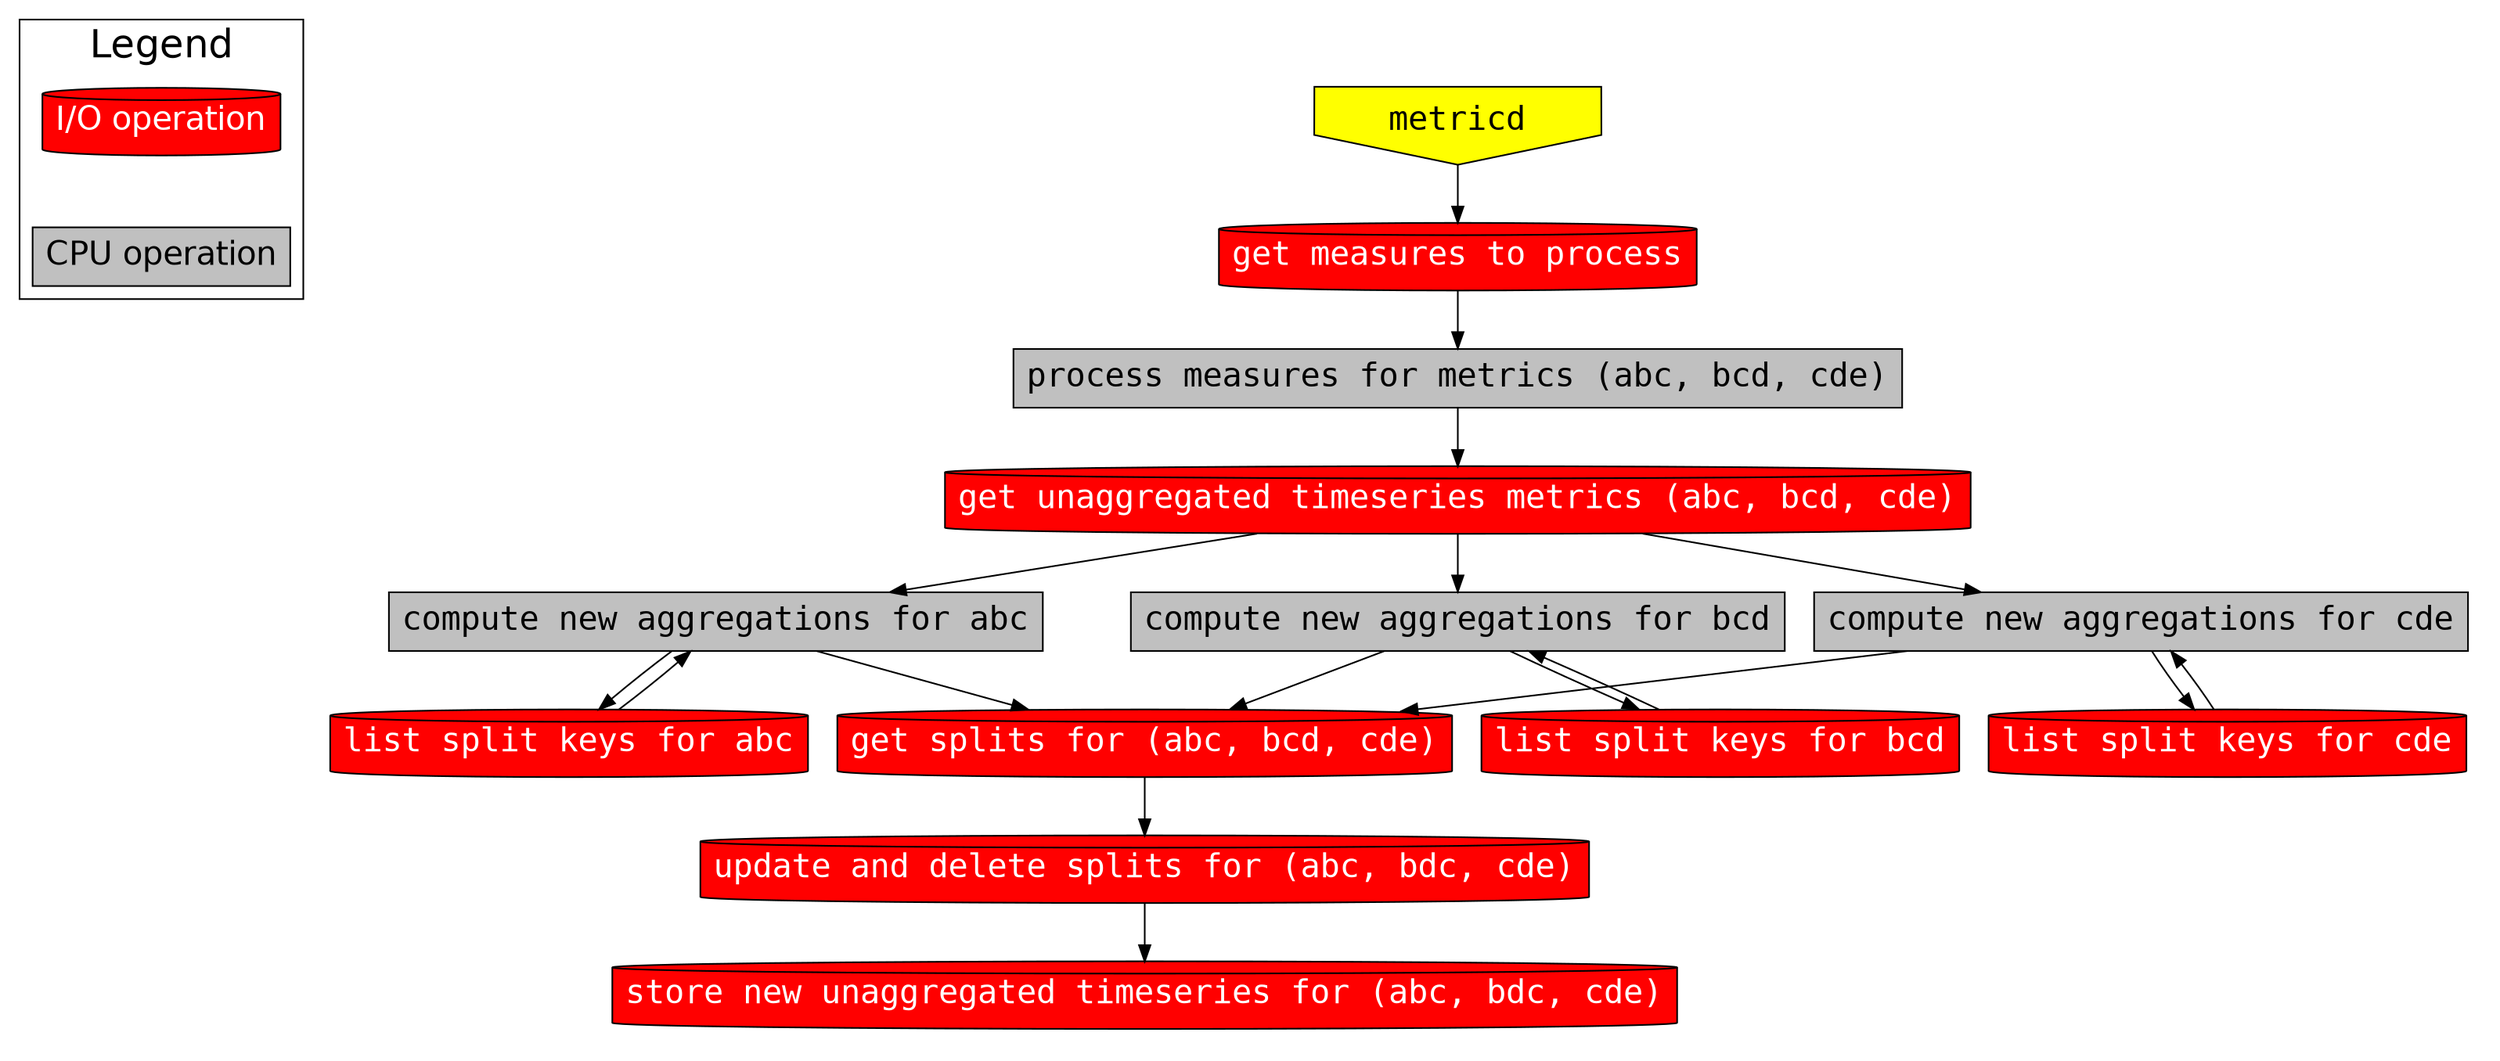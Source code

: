 digraph {
        rankdir=TB;
        graph [fontname = "courier", fontsize = 20];
        node [fontname = "courier", fontsize = 20, style=filled, fillcolor=grey, shape=rect];
        edge [fontname = "courier", fontsize = 20];

        subgraph cluster_01 {
                graph [fontname = "helvetica", fontsize = 24];
                node [fontname = "helvetica"];

                label = "Legend";

                "I/O operation" [shape=cylinder, style=filled, fontcolor=white, fillcolor=red];
                "CPU operation";

                {rank=source; "I/O operation";}
        }

        subgraph cluster_workflow {
                color=white;

                metricd [shape=invhouse, style=filled, fillcolor=yellow];

                metricd -> "get measures to process";

                "get measures to process" -> "process measures for metrics (abc, bcd, cde)";

                "get measures to process" [shape=cylinder, style=filled, fontcolor=white, fillcolor=red];
                "get unaggregated timeseries metrics (abc, bcd, cde)" [shape=cylinder, style=filled, fontcolor=white, fillcolor=red];
                "list split keys for abc" [shape=cylinder, style=filled, fontcolor=white, fillcolor=red];
                "list split keys for bcd" [shape=cylinder, style=filled, fontcolor=white, fillcolor=red];
                "list split keys for cde" [shape=cylinder, style=filled, fontcolor=white, fillcolor=red];
                "get splits for (abc, bcd, cde)" [shape=cylinder, style=filled, fontcolor=white, fillcolor=red];
                "update and delete splits for (abc, bdc, cde)" [shape=cylinder, style=filled, fontcolor=white, fillcolor=red];
                "store new unaggregated timeseries for (abc, bdc, cde)" [shape=cylinder, style=filled, fontcolor=white, fillcolor=red];

                "process measures for metrics (abc, bcd, cde)" -> "get unaggregated timeseries metrics (abc, bcd, cde)";
                "get unaggregated timeseries metrics (abc, bcd, cde)" -> "compute new aggregations for abc";
                "get unaggregated timeseries metrics (abc, bcd, cde)" -> "compute new aggregations for bcd";
                "get unaggregated timeseries metrics (abc, bcd, cde)" -> "compute new aggregations for cde";
                "compute new aggregations for abc" -> "list split keys for abc";
                "compute new aggregations for bcd" -> "list split keys for bcd";
                "compute new aggregations for cde" -> "list split keys for cde";

                "list split keys for abc" -> "compute new aggregations for abc";
                "list split keys for bcd" -> "compute new aggregations for bcd";
                "list split keys for cde" -> "compute new aggregations for cde";

                "compute new aggregations for abc" -> "get splits for (abc, bcd, cde)";
                "compute new aggregations for bcd" -> "get splits for (abc, bcd, cde)";
                "compute new aggregations for cde" -> "get splits for (abc, bcd, cde)";

                "get splits for (abc, bcd, cde)" -> "update and delete splits for (abc, bdc, cde)";
                "update and delete splits for (abc, bdc, cde)" -> "store new unaggregated timeseries for (abc, bdc, cde)";
        }
}

